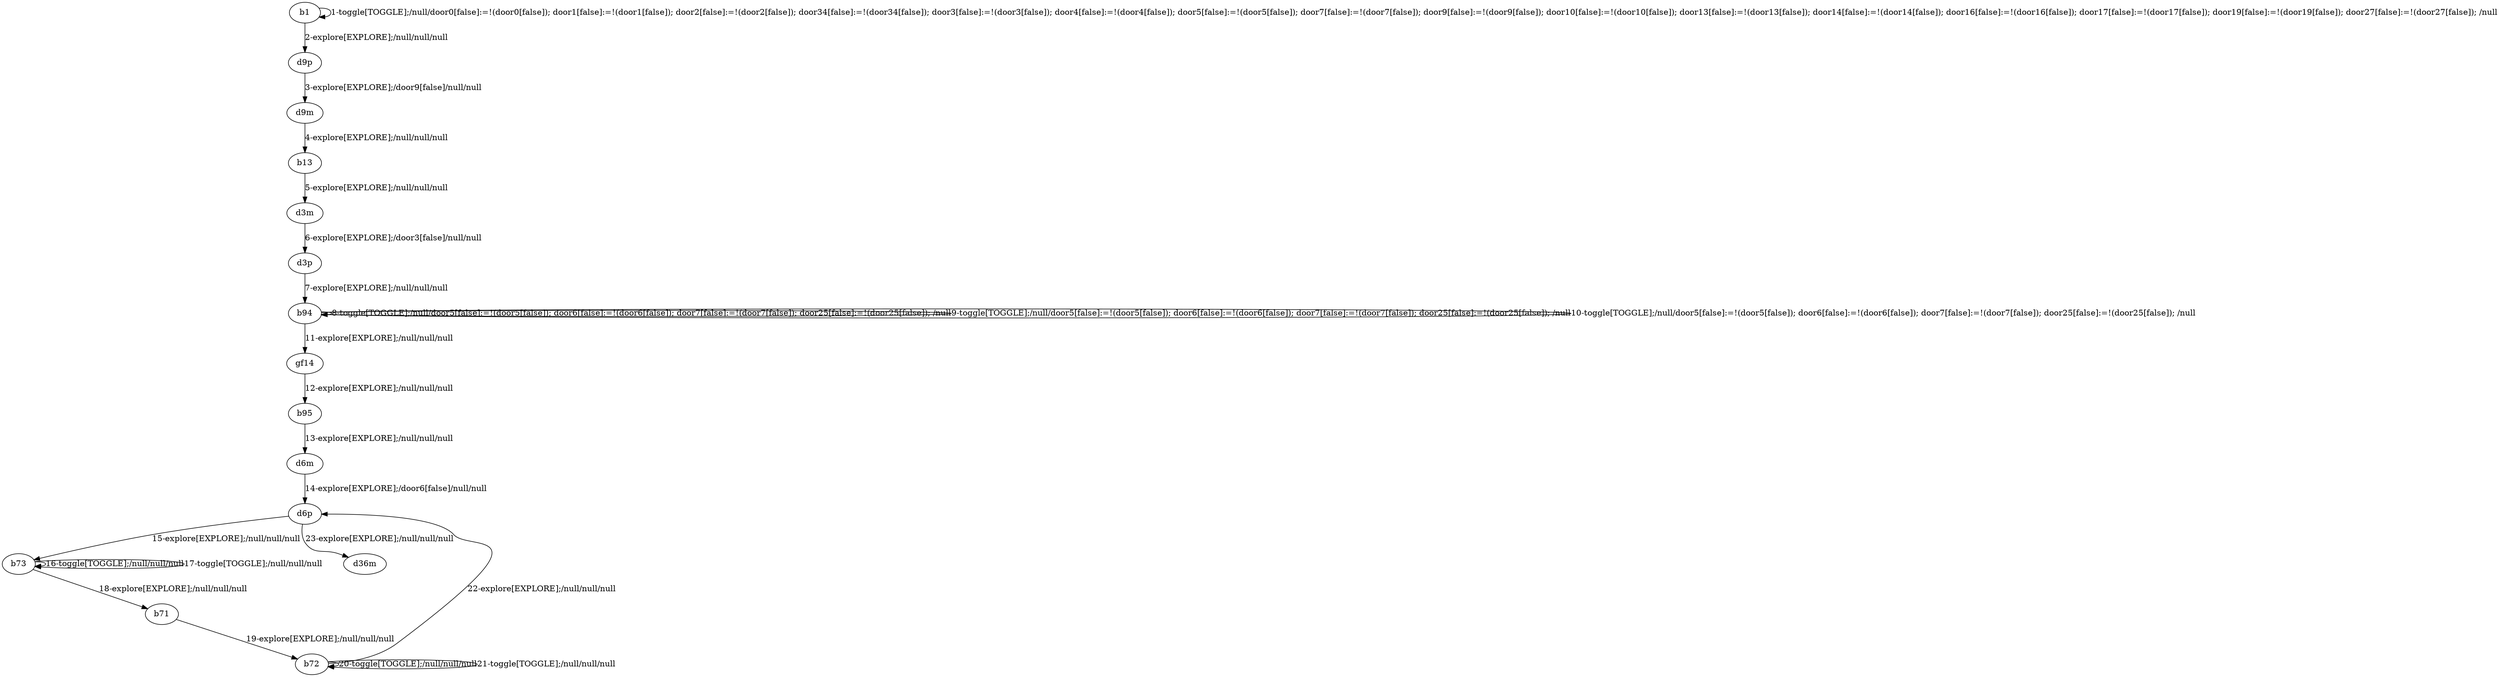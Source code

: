 # Total number of goals covered by this test: 1
# b72 --> b72

digraph g {
"b1" -> "b1" [label = "1-toggle[TOGGLE];/null/door0[false]:=!(door0[false]); door1[false]:=!(door1[false]); door2[false]:=!(door2[false]); door34[false]:=!(door34[false]); door3[false]:=!(door3[false]); door4[false]:=!(door4[false]); door5[false]:=!(door5[false]); door7[false]:=!(door7[false]); door9[false]:=!(door9[false]); door10[false]:=!(door10[false]); door13[false]:=!(door13[false]); door14[false]:=!(door14[false]); door16[false]:=!(door16[false]); door17[false]:=!(door17[false]); door19[false]:=!(door19[false]); door27[false]:=!(door27[false]); /null"];
"b1" -> "d9p" [label = "2-explore[EXPLORE];/null/null/null"];
"d9p" -> "d9m" [label = "3-explore[EXPLORE];/door9[false]/null/null"];
"d9m" -> "b13" [label = "4-explore[EXPLORE];/null/null/null"];
"b13" -> "d3m" [label = "5-explore[EXPLORE];/null/null/null"];
"d3m" -> "d3p" [label = "6-explore[EXPLORE];/door3[false]/null/null"];
"d3p" -> "b94" [label = "7-explore[EXPLORE];/null/null/null"];
"b94" -> "b94" [label = "8-toggle[TOGGLE];/null/door5[false]:=!(door5[false]); door6[false]:=!(door6[false]); door7[false]:=!(door7[false]); door25[false]:=!(door25[false]); /null"];
"b94" -> "b94" [label = "9-toggle[TOGGLE];/null/door5[false]:=!(door5[false]); door6[false]:=!(door6[false]); door7[false]:=!(door7[false]); door25[false]:=!(door25[false]); /null"];
"b94" -> "b94" [label = "10-toggle[TOGGLE];/null/door5[false]:=!(door5[false]); door6[false]:=!(door6[false]); door7[false]:=!(door7[false]); door25[false]:=!(door25[false]); /null"];
"b94" -> "gf14" [label = "11-explore[EXPLORE];/null/null/null"];
"gf14" -> "b95" [label = "12-explore[EXPLORE];/null/null/null"];
"b95" -> "d6m" [label = "13-explore[EXPLORE];/null/null/null"];
"d6m" -> "d6p" [label = "14-explore[EXPLORE];/door6[false]/null/null"];
"d6p" -> "b73" [label = "15-explore[EXPLORE];/null/null/null"];
"b73" -> "b73" [label = "16-toggle[TOGGLE];/null/null/null"];
"b73" -> "b73" [label = "17-toggle[TOGGLE];/null/null/null"];
"b73" -> "b71" [label = "18-explore[EXPLORE];/null/null/null"];
"b71" -> "b72" [label = "19-explore[EXPLORE];/null/null/null"];
"b72" -> "b72" [label = "20-toggle[TOGGLE];/null/null/null"];
"b72" -> "b72" [label = "21-toggle[TOGGLE];/null/null/null"];
"b72" -> "d6p" [label = "22-explore[EXPLORE];/null/null/null"];
"d6p" -> "d36m" [label = "23-explore[EXPLORE];/null/null/null"];
}